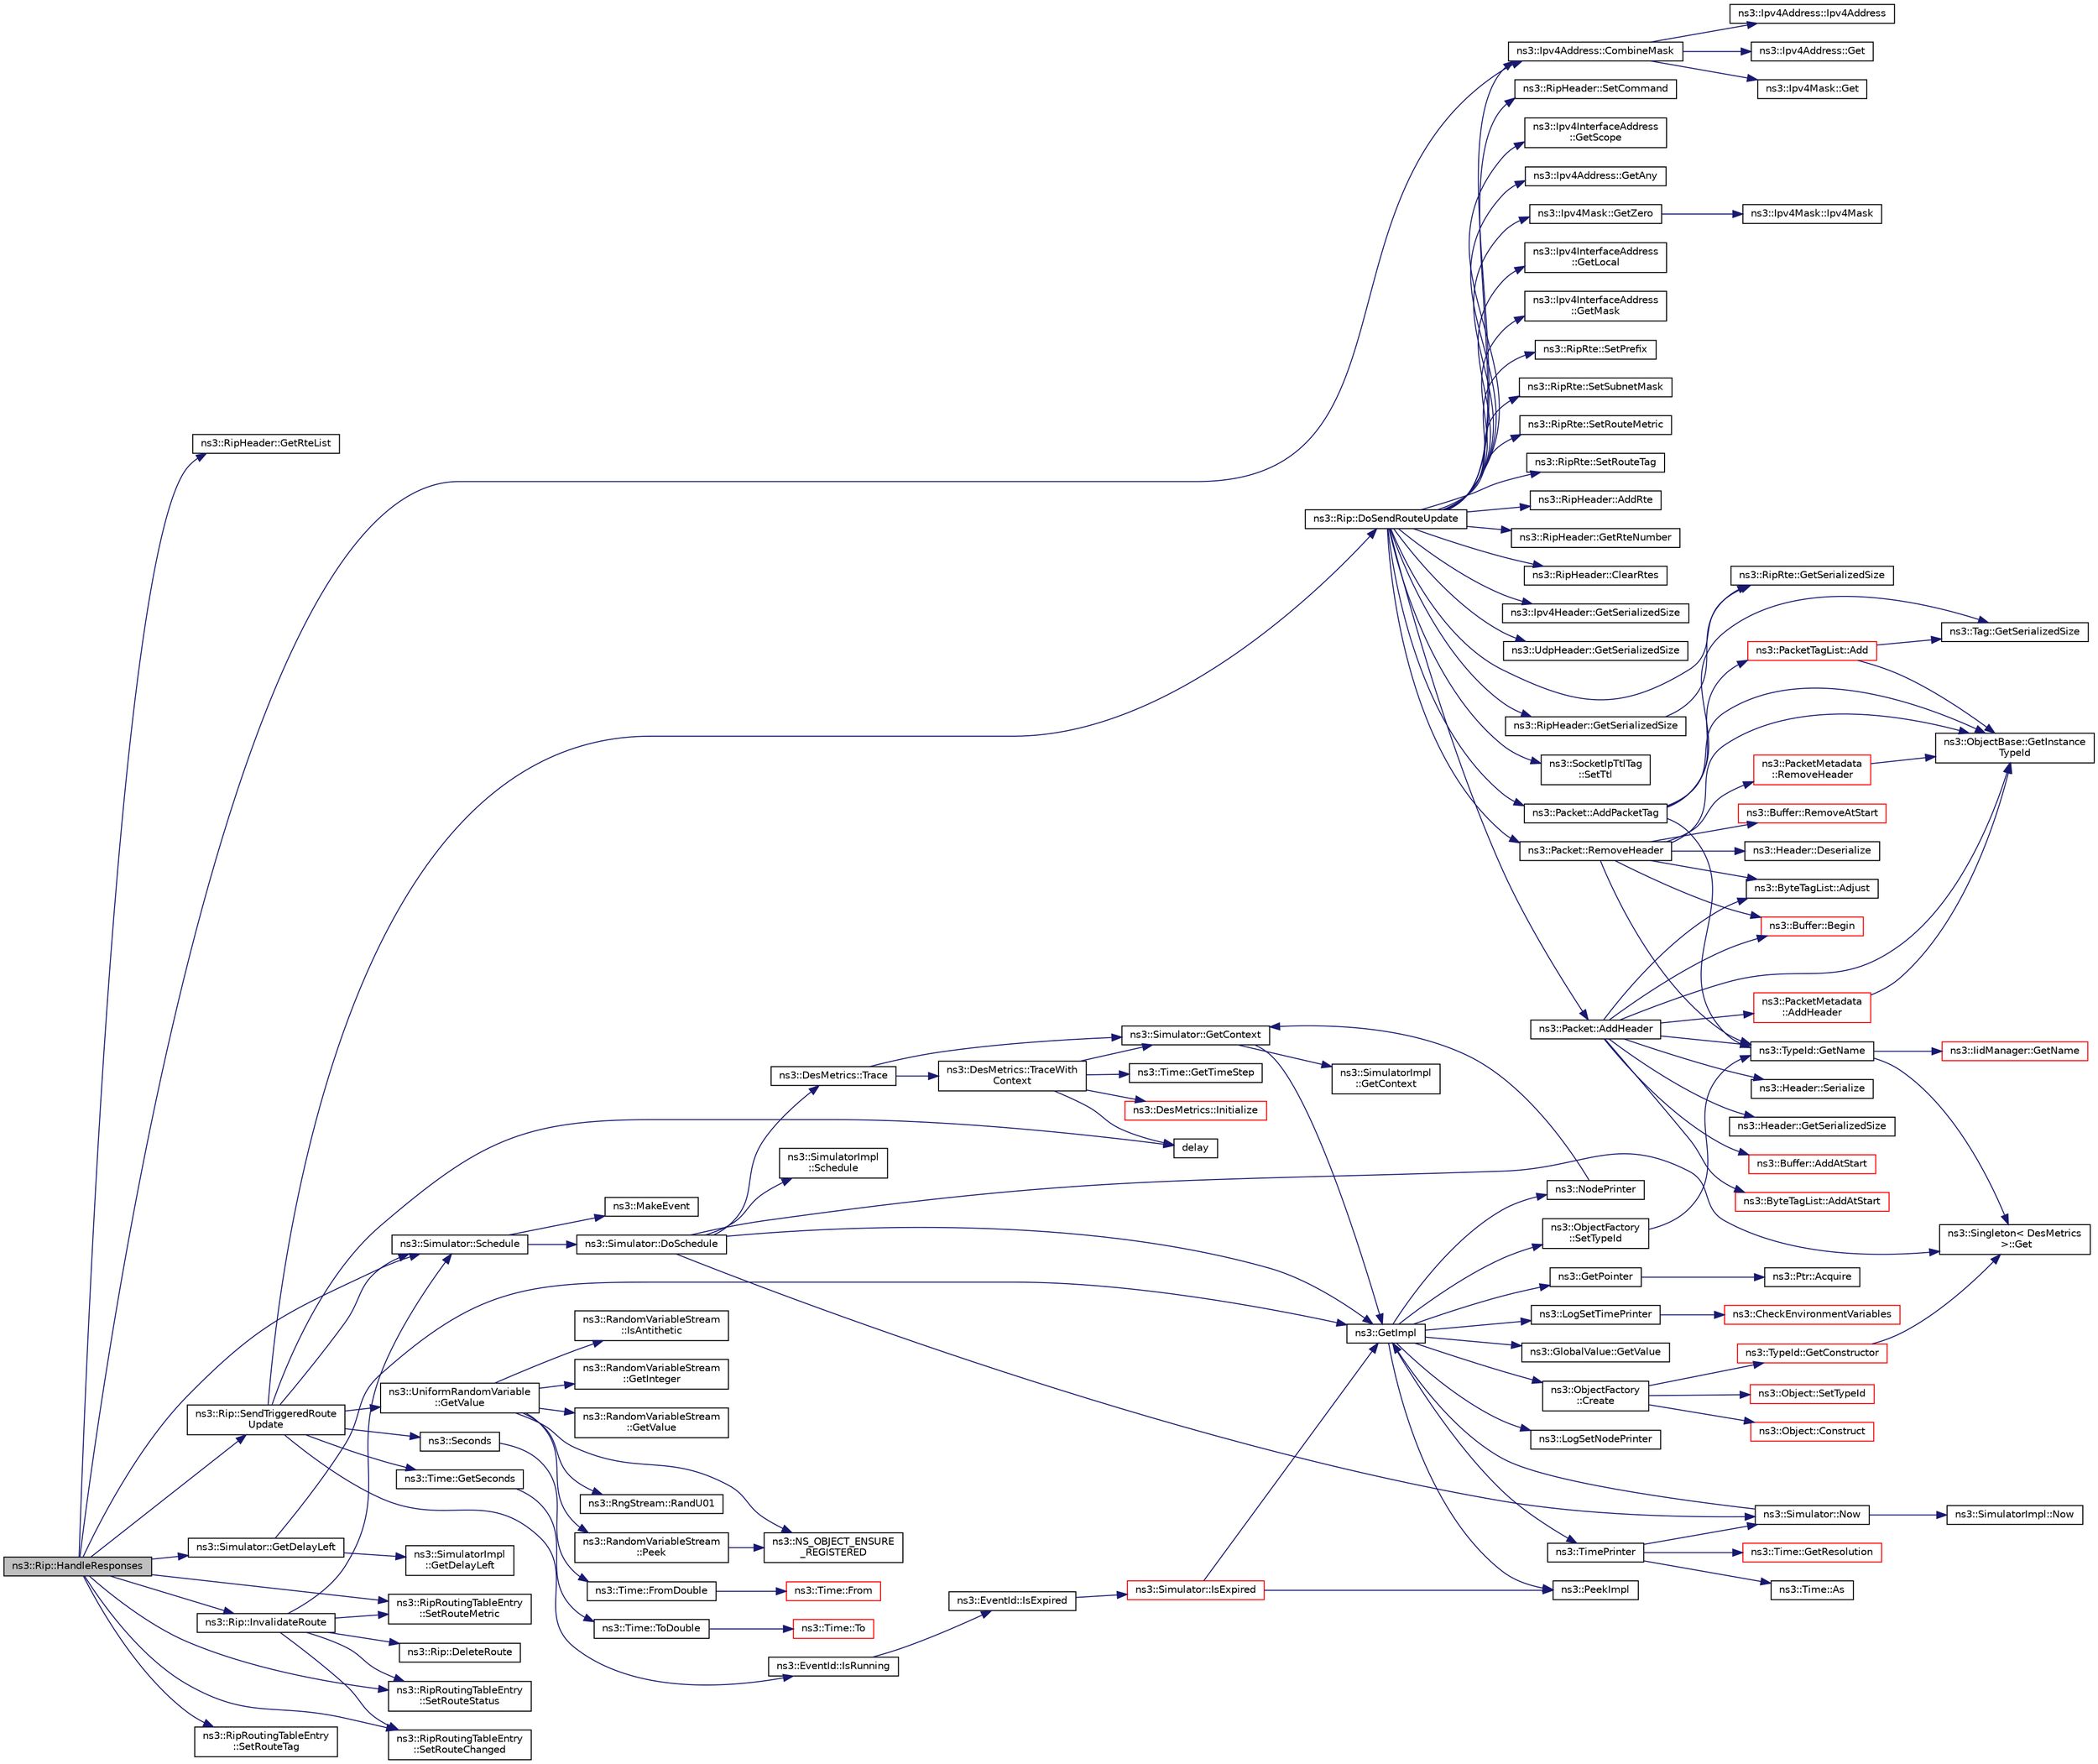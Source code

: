 digraph "ns3::Rip::HandleResponses"
{
  edge [fontname="Helvetica",fontsize="10",labelfontname="Helvetica",labelfontsize="10"];
  node [fontname="Helvetica",fontsize="10",shape=record];
  rankdir="LR";
  Node1 [label="ns3::Rip::HandleResponses",height=0.2,width=0.4,color="black", fillcolor="grey75", style="filled", fontcolor="black"];
  Node1 -> Node2 [color="midnightblue",fontsize="10",style="solid"];
  Node2 [label="ns3::RipHeader::GetRteList",height=0.2,width=0.4,color="black", fillcolor="white", style="filled",URL="$d2/d41/classns3_1_1RipHeader.html#a4046f3c5a7a1308e1529bc738a7e58ce",tooltip="Get the list of the RTEs included in the message. "];
  Node1 -> Node3 [color="midnightblue",fontsize="10",style="solid"];
  Node3 [label="ns3::Ipv4Address::CombineMask",height=0.2,width=0.4,color="black", fillcolor="white", style="filled",URL="$de/d55/classns3_1_1Ipv4Address.html#abc9bf1629800f0809d97dfd8b5c38bc7",tooltip="Combine this address with a network mask. "];
  Node3 -> Node4 [color="midnightblue",fontsize="10",style="solid"];
  Node4 [label="ns3::Ipv4Address::Ipv4Address",height=0.2,width=0.4,color="black", fillcolor="white", style="filled",URL="$de/d55/classns3_1_1Ipv4Address.html#aaabb51dd481f4b6908afd72affc49b20"];
  Node3 -> Node5 [color="midnightblue",fontsize="10",style="solid"];
  Node5 [label="ns3::Ipv4Address::Get",height=0.2,width=0.4,color="black", fillcolor="white", style="filled",URL="$de/d55/classns3_1_1Ipv4Address.html#ae65810a69898982e927b83660d3bc4d8"];
  Node3 -> Node6 [color="midnightblue",fontsize="10",style="solid"];
  Node6 [label="ns3::Ipv4Mask::Get",height=0.2,width=0.4,color="black", fillcolor="white", style="filled",URL="$d5/df8/classns3_1_1Ipv4Mask.html#ac557d10d9807bbc022ed64e2b929b2db"];
  Node1 -> Node7 [color="midnightblue",fontsize="10",style="solid"];
  Node7 [label="ns3::RipRoutingTableEntry\l::SetRouteMetric",height=0.2,width=0.4,color="black", fillcolor="white", style="filled",URL="$db/d65/classns3_1_1RipRoutingTableEntry.html#a0142d500046ef047a80ec00edbfac762",tooltip="Set the route metric. "];
  Node1 -> Node8 [color="midnightblue",fontsize="10",style="solid"];
  Node8 [label="ns3::Simulator::Schedule",height=0.2,width=0.4,color="black", fillcolor="white", style="filled",URL="$d7/deb/classns3_1_1Simulator.html#a671882c894a08af4a5e91181bf1eec13"];
  Node8 -> Node9 [color="midnightblue",fontsize="10",style="solid"];
  Node9 [label="ns3::Simulator::DoSchedule",height=0.2,width=0.4,color="black", fillcolor="white", style="filled",URL="$d7/deb/classns3_1_1Simulator.html#a47af23973938819bdc89cb2807e09ed5"];
  Node9 -> Node10 [color="midnightblue",fontsize="10",style="solid"];
  Node10 [label="ns3::Singleton\< DesMetrics\l \>::Get",height=0.2,width=0.4,color="black", fillcolor="white", style="filled",URL="$d8/d77/classns3_1_1Singleton.html#a80a2cd3c25a27ea72add7a9f7a141ffa"];
  Node9 -> Node11 [color="midnightblue",fontsize="10",style="solid"];
  Node11 [label="ns3::DesMetrics::Trace",height=0.2,width=0.4,color="black", fillcolor="white", style="filled",URL="$d5/d69/classns3_1_1DesMetrics.html#ab7c6c097412d0398affbc9f8d2643160"];
  Node11 -> Node12 [color="midnightblue",fontsize="10",style="solid"];
  Node12 [label="ns3::DesMetrics::TraceWith\lContext",height=0.2,width=0.4,color="black", fillcolor="white", style="filled",URL="$d5/d69/classns3_1_1DesMetrics.html#abc404d9eee92f4e8fd67f5d200490ed6"];
  Node12 -> Node13 [color="midnightblue",fontsize="10",style="solid"];
  Node13 [label="ns3::DesMetrics::Initialize",height=0.2,width=0.4,color="red", fillcolor="white", style="filled",URL="$d5/d69/classns3_1_1DesMetrics.html#a63bf3891d9fd2cf8c76b375b3db67756"];
  Node12 -> Node14 [color="midnightblue",fontsize="10",style="solid"];
  Node14 [label="ns3::Simulator::GetContext",height=0.2,width=0.4,color="black", fillcolor="white", style="filled",URL="$d7/deb/classns3_1_1Simulator.html#a8514b74ee2c42916b351b33c4a963bb0"];
  Node14 -> Node15 [color="midnightblue",fontsize="10",style="solid"];
  Node15 [label="ns3::GetImpl",height=0.2,width=0.4,color="black", fillcolor="white", style="filled",URL="$d4/d8b/group__simulator.html#ga42eb4eddad41528d4d99794a3dae3fd0",tooltip="Get the SimulatorImpl singleton. "];
  Node15 -> Node16 [color="midnightblue",fontsize="10",style="solid"];
  Node16 [label="ns3::PeekImpl",height=0.2,width=0.4,color="black", fillcolor="white", style="filled",URL="$d4/d8b/group__simulator.html#ga233c5c38de117e4e4a5a9cd168694792",tooltip="Get the static SimulatorImpl instance. "];
  Node15 -> Node17 [color="midnightblue",fontsize="10",style="solid"];
  Node17 [label="ns3::GlobalValue::GetValue",height=0.2,width=0.4,color="black", fillcolor="white", style="filled",URL="$dc/d02/classns3_1_1GlobalValue.html#aa33773cb952ba3c285a03ae2c4769b84"];
  Node15 -> Node18 [color="midnightblue",fontsize="10",style="solid"];
  Node18 [label="ns3::ObjectFactory\l::SetTypeId",height=0.2,width=0.4,color="black", fillcolor="white", style="filled",URL="$d5/d0d/classns3_1_1ObjectFactory.html#a77dcd099064038a1eb7a6b8251229ec3"];
  Node18 -> Node19 [color="midnightblue",fontsize="10",style="solid"];
  Node19 [label="ns3::TypeId::GetName",height=0.2,width=0.4,color="black", fillcolor="white", style="filled",URL="$d6/d11/classns3_1_1TypeId.html#aa3c41c79ae428b3cb396a9c6bb3ef314"];
  Node19 -> Node10 [color="midnightblue",fontsize="10",style="solid"];
  Node19 -> Node20 [color="midnightblue",fontsize="10",style="solid"];
  Node20 [label="ns3::IidManager::GetName",height=0.2,width=0.4,color="red", fillcolor="white", style="filled",URL="$d4/d1c/classns3_1_1IidManager.html#a5d68d0f0f44594dcdec239dbdb5bf53c"];
  Node15 -> Node21 [color="midnightblue",fontsize="10",style="solid"];
  Node21 [label="ns3::GetPointer",height=0.2,width=0.4,color="black", fillcolor="white", style="filled",URL="$d7/d2e/namespacens3.html#ab4e173cdfd43d17c1a40d5348510a670"];
  Node21 -> Node22 [color="midnightblue",fontsize="10",style="solid"];
  Node22 [label="ns3::Ptr::Acquire",height=0.2,width=0.4,color="black", fillcolor="white", style="filled",URL="$dc/d90/classns3_1_1Ptr.html#a9579b15e8c42dcdff5869d9d987562fb"];
  Node15 -> Node23 [color="midnightblue",fontsize="10",style="solid"];
  Node23 [label="ns3::ObjectFactory\l::Create",height=0.2,width=0.4,color="black", fillcolor="white", style="filled",URL="$d5/d0d/classns3_1_1ObjectFactory.html#a18152e93f0a6fe184ed7300cb31e9896"];
  Node23 -> Node24 [color="midnightblue",fontsize="10",style="solid"];
  Node24 [label="ns3::TypeId::GetConstructor",height=0.2,width=0.4,color="red", fillcolor="white", style="filled",URL="$d6/d11/classns3_1_1TypeId.html#ad9b0bc71ee7593a1ff23ff8d53938e95"];
  Node24 -> Node10 [color="midnightblue",fontsize="10",style="solid"];
  Node23 -> Node25 [color="midnightblue",fontsize="10",style="solid"];
  Node25 [label="ns3::Object::SetTypeId",height=0.2,width=0.4,color="red", fillcolor="white", style="filled",URL="$d9/d77/classns3_1_1Object.html#a19b1ebd8ec8fe404845e665880a6c5ad"];
  Node23 -> Node26 [color="midnightblue",fontsize="10",style="solid"];
  Node26 [label="ns3::Object::Construct",height=0.2,width=0.4,color="red", fillcolor="white", style="filled",URL="$d9/d77/classns3_1_1Object.html#a636e8411dc5228771f45c9b805d348fa"];
  Node15 -> Node27 [color="midnightblue",fontsize="10",style="solid"];
  Node27 [label="ns3::LogSetTimePrinter",height=0.2,width=0.4,color="black", fillcolor="white", style="filled",URL="$d7/d2e/namespacens3.html#acf6a1749b3febc5a6a5b2b8620138d80"];
  Node27 -> Node28 [color="midnightblue",fontsize="10",style="solid"];
  Node28 [label="ns3::CheckEnvironmentVariables",height=0.2,width=0.4,color="red", fillcolor="white", style="filled",URL="$d8/dff/group__logging.html#gacdc0bdeb2d8a90089d4fb09c4b8569ff"];
  Node15 -> Node29 [color="midnightblue",fontsize="10",style="solid"];
  Node29 [label="ns3::TimePrinter",height=0.2,width=0.4,color="black", fillcolor="white", style="filled",URL="$d8/dff/group__logging.html#gaaad3642e8247a056cd83001d805b0812"];
  Node29 -> Node30 [color="midnightblue",fontsize="10",style="solid"];
  Node30 [label="ns3::Time::GetResolution",height=0.2,width=0.4,color="red", fillcolor="white", style="filled",URL="$dc/d04/classns3_1_1Time.html#a1444f0f08b5e19f031157609e32fcf98"];
  Node29 -> Node31 [color="midnightblue",fontsize="10",style="solid"];
  Node31 [label="ns3::Simulator::Now",height=0.2,width=0.4,color="black", fillcolor="white", style="filled",URL="$d7/deb/classns3_1_1Simulator.html#ac3178fa975b419f7875e7105be122800"];
  Node31 -> Node15 [color="midnightblue",fontsize="10",style="solid"];
  Node31 -> Node32 [color="midnightblue",fontsize="10",style="solid"];
  Node32 [label="ns3::SimulatorImpl::Now",height=0.2,width=0.4,color="black", fillcolor="white", style="filled",URL="$d2/d19/classns3_1_1SimulatorImpl.html#aa516c50060846adc6fd316e83ef0797c"];
  Node29 -> Node33 [color="midnightblue",fontsize="10",style="solid"];
  Node33 [label="ns3::Time::As",height=0.2,width=0.4,color="black", fillcolor="white", style="filled",URL="$dc/d04/classns3_1_1Time.html#a0bb1110638ce9938248bd07865a328ab"];
  Node15 -> Node34 [color="midnightblue",fontsize="10",style="solid"];
  Node34 [label="ns3::LogSetNodePrinter",height=0.2,width=0.4,color="black", fillcolor="white", style="filled",URL="$d7/d2e/namespacens3.html#aa6e659ca357c8309352fa0f146793810"];
  Node15 -> Node35 [color="midnightblue",fontsize="10",style="solid"];
  Node35 [label="ns3::NodePrinter",height=0.2,width=0.4,color="black", fillcolor="white", style="filled",URL="$d8/dff/group__logging.html#gaaffbf70ff3766cd62b8bbd9b140d2a1b"];
  Node35 -> Node14 [color="midnightblue",fontsize="10",style="solid"];
  Node14 -> Node36 [color="midnightblue",fontsize="10",style="solid"];
  Node36 [label="ns3::SimulatorImpl\l::GetContext",height=0.2,width=0.4,color="black", fillcolor="white", style="filled",URL="$d2/d19/classns3_1_1SimulatorImpl.html#a8b66270c97766c0adb997e2535648557"];
  Node12 -> Node37 [color="midnightblue",fontsize="10",style="solid"];
  Node37 [label="ns3::Time::GetTimeStep",height=0.2,width=0.4,color="black", fillcolor="white", style="filled",URL="$dc/d04/classns3_1_1Time.html#a40a7025b73dac7d02f8a4e1e54eaa5b5"];
  Node12 -> Node38 [color="midnightblue",fontsize="10",style="solid"];
  Node38 [label="delay",height=0.2,width=0.4,color="black", fillcolor="white", style="filled",URL="$d8/d68/lte_2model_2fading-traces_2fading__trace__generator_8m.html#a7964e6aa8f61a9d28973c8267a606ad8"];
  Node11 -> Node14 [color="midnightblue",fontsize="10",style="solid"];
  Node9 -> Node31 [color="midnightblue",fontsize="10",style="solid"];
  Node9 -> Node15 [color="midnightblue",fontsize="10",style="solid"];
  Node9 -> Node39 [color="midnightblue",fontsize="10",style="solid"];
  Node39 [label="ns3::SimulatorImpl\l::Schedule",height=0.2,width=0.4,color="black", fillcolor="white", style="filled",URL="$d2/d19/classns3_1_1SimulatorImpl.html#a24eac97ca7dc0e64162e3596064cfb5c"];
  Node8 -> Node40 [color="midnightblue",fontsize="10",style="solid"];
  Node40 [label="ns3::MakeEvent",height=0.2,width=0.4,color="black", fillcolor="white", style="filled",URL="$d0/dac/group__makeeventfnptr.html#ga289a28a2497c18a9bd299e5e2014094b"];
  Node1 -> Node41 [color="midnightblue",fontsize="10",style="solid"];
  Node41 [label="ns3::Rip::InvalidateRoute",height=0.2,width=0.4,color="black", fillcolor="white", style="filled",URL="$d7/d2b/classns3_1_1Rip.html#a48b295877e349360bf978c250ae59083",tooltip="Invalidate a route. "];
  Node41 -> Node42 [color="midnightblue",fontsize="10",style="solid"];
  Node42 [label="ns3::RipRoutingTableEntry\l::SetRouteStatus",height=0.2,width=0.4,color="black", fillcolor="white", style="filled",URL="$db/d65/classns3_1_1RipRoutingTableEntry.html#a3ec44473d5fbeeddeb111fe9964d6adc",tooltip="Set the route status. "];
  Node41 -> Node7 [color="midnightblue",fontsize="10",style="solid"];
  Node41 -> Node43 [color="midnightblue",fontsize="10",style="solid"];
  Node43 [label="ns3::RipRoutingTableEntry\l::SetRouteChanged",height=0.2,width=0.4,color="black", fillcolor="white", style="filled",URL="$db/d65/classns3_1_1RipRoutingTableEntry.html#aa0914dbb327830d3d4e9f5707a0f1f5c",tooltip="Set the route as changed. "];
  Node41 -> Node8 [color="midnightblue",fontsize="10",style="solid"];
  Node41 -> Node44 [color="midnightblue",fontsize="10",style="solid"];
  Node44 [label="ns3::Rip::DeleteRoute",height=0.2,width=0.4,color="black", fillcolor="white", style="filled",URL="$d7/d2b/classns3_1_1Rip.html#a4613413ac628e8313c26d5ea6ed99761",tooltip="Delete a route. "];
  Node1 -> Node45 [color="midnightblue",fontsize="10",style="solid"];
  Node45 [label="ns3::Simulator::GetDelayLeft",height=0.2,width=0.4,color="black", fillcolor="white", style="filled",URL="$d7/deb/classns3_1_1Simulator.html#af2c7b4285454aa5062bd2df2bb7a7ab9"];
  Node45 -> Node15 [color="midnightblue",fontsize="10",style="solid"];
  Node45 -> Node46 [color="midnightblue",fontsize="10",style="solid"];
  Node46 [label="ns3::SimulatorImpl\l::GetDelayLeft",height=0.2,width=0.4,color="black", fillcolor="white", style="filled",URL="$d2/d19/classns3_1_1SimulatorImpl.html#a0a8e0885c0f98fa3e07ede4bcc79dccb"];
  Node1 -> Node42 [color="midnightblue",fontsize="10",style="solid"];
  Node1 -> Node47 [color="midnightblue",fontsize="10",style="solid"];
  Node47 [label="ns3::RipRoutingTableEntry\l::SetRouteTag",height=0.2,width=0.4,color="black", fillcolor="white", style="filled",URL="$db/d65/classns3_1_1RipRoutingTableEntry.html#a88b521fcfdef30fb7cf4ea977d03a0d7",tooltip="Set the route tag. "];
  Node1 -> Node43 [color="midnightblue",fontsize="10",style="solid"];
  Node1 -> Node48 [color="midnightblue",fontsize="10",style="solid"];
  Node48 [label="ns3::Rip::SendTriggeredRoute\lUpdate",height=0.2,width=0.4,color="black", fillcolor="white", style="filled",URL="$d7/d2b/classns3_1_1Rip.html#aee5d3efe6b4dbcd128018f49b981fd7c",tooltip="Send Triggered Routing Updates on all interfaces. "];
  Node48 -> Node49 [color="midnightblue",fontsize="10",style="solid"];
  Node49 [label="ns3::EventId::IsRunning",height=0.2,width=0.4,color="black", fillcolor="white", style="filled",URL="$d1/df8/classns3_1_1EventId.html#aabf8476d1a080c199ea0c6aa9ccea372"];
  Node49 -> Node50 [color="midnightblue",fontsize="10",style="solid"];
  Node50 [label="ns3::EventId::IsExpired",height=0.2,width=0.4,color="black", fillcolor="white", style="filled",URL="$d1/df8/classns3_1_1EventId.html#a5c30c92e7c1c34b4e8505cc07ed71b02"];
  Node50 -> Node51 [color="midnightblue",fontsize="10",style="solid"];
  Node51 [label="ns3::Simulator::IsExpired",height=0.2,width=0.4,color="red", fillcolor="white", style="filled",URL="$d7/deb/classns3_1_1Simulator.html#a83ac8425c319a29b64f6d3b2ffc61e9c"];
  Node51 -> Node16 [color="midnightblue",fontsize="10",style="solid"];
  Node51 -> Node15 [color="midnightblue",fontsize="10",style="solid"];
  Node48 -> Node38 [color="midnightblue",fontsize="10",style="solid"];
  Node48 -> Node52 [color="midnightblue",fontsize="10",style="solid"];
  Node52 [label="ns3::Seconds",height=0.2,width=0.4,color="black", fillcolor="white", style="filled",URL="$d1/dec/group__timecivil.html#ga33c34b816f8ff6628e33d5c8e9713b9e"];
  Node52 -> Node53 [color="midnightblue",fontsize="10",style="solid"];
  Node53 [label="ns3::Time::FromDouble",height=0.2,width=0.4,color="black", fillcolor="white", style="filled",URL="$dc/d04/classns3_1_1Time.html#a60e845f4a74e62495b86356afe604cb4"];
  Node53 -> Node54 [color="midnightblue",fontsize="10",style="solid"];
  Node54 [label="ns3::Time::From",height=0.2,width=0.4,color="red", fillcolor="white", style="filled",URL="$dc/d04/classns3_1_1Time.html#a34e4acc13d0e08cc8cb9cd3b838b9baf"];
  Node48 -> Node55 [color="midnightblue",fontsize="10",style="solid"];
  Node55 [label="ns3::UniformRandomVariable\l::GetValue",height=0.2,width=0.4,color="black", fillcolor="white", style="filled",URL="$d0/d5b/classns3_1_1UniformRandomVariable.html#a03822d8c86ac51e9aa83bbc73041386b",tooltip="Get the next random value, as a double in the specified range . "];
  Node55 -> Node56 [color="midnightblue",fontsize="10",style="solid"];
  Node56 [label="ns3::RandomVariableStream\l::Peek",height=0.2,width=0.4,color="black", fillcolor="white", style="filled",URL="$dc/daa/classns3_1_1RandomVariableStream.html#ac5aa8d691c061bcc88a909dc9b479222",tooltip="Get the pointer to the underlying RNG stream. "];
  Node56 -> Node57 [color="midnightblue",fontsize="10",style="solid"];
  Node57 [label="ns3::NS_OBJECT_ENSURE\l_REGISTERED",height=0.2,width=0.4,color="black", fillcolor="white", style="filled",URL="$d7/d2e/namespacens3.html#ac633cbd86ee5879afd4312a843a9ff8c"];
  Node55 -> Node58 [color="midnightblue",fontsize="10",style="solid"];
  Node58 [label="ns3::RngStream::RandU01",height=0.2,width=0.4,color="black", fillcolor="white", style="filled",URL="$da/d35/classns3_1_1RngStream.html#a46be36426b8bc712e9de468b63558c22"];
  Node55 -> Node59 [color="midnightblue",fontsize="10",style="solid"];
  Node59 [label="ns3::RandomVariableStream\l::IsAntithetic",height=0.2,width=0.4,color="black", fillcolor="white", style="filled",URL="$dc/daa/classns3_1_1RandomVariableStream.html#a7bf5175d624b14bd023f8c4f78bc5fd7",tooltip="Check if antithetic values will be generated. "];
  Node55 -> Node60 [color="midnightblue",fontsize="10",style="solid"];
  Node60 [label="ns3::RandomVariableStream\l::GetInteger",height=0.2,width=0.4,color="black", fillcolor="white", style="filled",URL="$dc/daa/classns3_1_1RandomVariableStream.html#a66cd94e6305ce7f000f1a9ff0fcb9aef",tooltip="Get the next random value as an integer drawn from the distribution. "];
  Node55 -> Node61 [color="midnightblue",fontsize="10",style="solid"];
  Node61 [label="ns3::RandomVariableStream\l::GetValue",height=0.2,width=0.4,color="black", fillcolor="white", style="filled",URL="$dc/daa/classns3_1_1RandomVariableStream.html#a4fa5944dc4cb11544e661ed23072b36c",tooltip="Get the next random value as a double drawn from the distribution. "];
  Node55 -> Node57 [color="midnightblue",fontsize="10",style="solid"];
  Node48 -> Node62 [color="midnightblue",fontsize="10",style="solid"];
  Node62 [label="ns3::Time::GetSeconds",height=0.2,width=0.4,color="black", fillcolor="white", style="filled",URL="$dc/d04/classns3_1_1Time.html#a8f20d5c3b0902d7b4320982f340b57c8"];
  Node62 -> Node63 [color="midnightblue",fontsize="10",style="solid"];
  Node63 [label="ns3::Time::ToDouble",height=0.2,width=0.4,color="black", fillcolor="white", style="filled",URL="$dc/d04/classns3_1_1Time.html#a5fc320666cc3f9b379e64e9263e332b3"];
  Node63 -> Node64 [color="midnightblue",fontsize="10",style="solid"];
  Node64 [label="ns3::Time::To",height=0.2,width=0.4,color="red", fillcolor="white", style="filled",URL="$dc/d04/classns3_1_1Time.html#a04904d9cb915f816b62df3d4e65ce78c"];
  Node48 -> Node8 [color="midnightblue",fontsize="10",style="solid"];
  Node48 -> Node65 [color="midnightblue",fontsize="10",style="solid"];
  Node65 [label="ns3::Rip::DoSendRouteUpdate",height=0.2,width=0.4,color="black", fillcolor="white", style="filled",URL="$d7/d2b/classns3_1_1Rip.html#a106f73869862c38c070faec379542e05",tooltip="Send Routing Updates on all interfaces. "];
  Node65 -> Node66 [color="midnightblue",fontsize="10",style="solid"];
  Node66 [label="ns3::Ipv4Header::GetSerializedSize",height=0.2,width=0.4,color="black", fillcolor="white", style="filled",URL="$d9/df1/classns3_1_1Ipv4Header.html#a5bcd2cd5629c4818816be510bbd0d112"];
  Node65 -> Node67 [color="midnightblue",fontsize="10",style="solid"];
  Node67 [label="ns3::UdpHeader::GetSerializedSize",height=0.2,width=0.4,color="black", fillcolor="white", style="filled",URL="$d3/dc4/classns3_1_1UdpHeader.html#a1546301b5c5d2f77045011f44b870cd3"];
  Node65 -> Node68 [color="midnightblue",fontsize="10",style="solid"];
  Node68 [label="ns3::RipHeader::GetSerializedSize",height=0.2,width=0.4,color="black", fillcolor="white", style="filled",URL="$d2/d41/classns3_1_1RipHeader.html#ae532554fb15b47003a7b6749038e1d5a",tooltip="Get the serialized size of the packet. "];
  Node68 -> Node69 [color="midnightblue",fontsize="10",style="solid"];
  Node69 [label="ns3::RipRte::GetSerializedSize",height=0.2,width=0.4,color="black", fillcolor="white", style="filled",URL="$db/dfe/classns3_1_1RipRte.html#a1b8a2bdfc0aedcdb9666d5f81676eb3c",tooltip="Get the serialized size of the packet. "];
  Node65 -> Node69 [color="midnightblue",fontsize="10",style="solid"];
  Node65 -> Node70 [color="midnightblue",fontsize="10",style="solid"];
  Node70 [label="ns3::SocketIpTtlTag\l::SetTtl",height=0.2,width=0.4,color="black", fillcolor="white", style="filled",URL="$df/db8/classns3_1_1SocketIpTtlTag.html#a48f236b4dde3533b9ab16372cf6c5237",tooltip="Set the tag&#39;s TTL. "];
  Node65 -> Node71 [color="midnightblue",fontsize="10",style="solid"];
  Node71 [label="ns3::Packet::AddPacketTag",height=0.2,width=0.4,color="black", fillcolor="white", style="filled",URL="$dd/d7a/classns3_1_1Packet.html#a7400b8655852f5271c5957250d0141af",tooltip="Add a packet tag. "];
  Node71 -> Node72 [color="midnightblue",fontsize="10",style="solid"];
  Node72 [label="ns3::ObjectBase::GetInstance\lTypeId",height=0.2,width=0.4,color="black", fillcolor="white", style="filled",URL="$d2/dac/classns3_1_1ObjectBase.html#abe5b43a6f5b99a92a4c3122db31f06fb"];
  Node71 -> Node19 [color="midnightblue",fontsize="10",style="solid"];
  Node71 -> Node73 [color="midnightblue",fontsize="10",style="solid"];
  Node73 [label="ns3::Tag::GetSerializedSize",height=0.2,width=0.4,color="black", fillcolor="white", style="filled",URL="$d0/d79/classns3_1_1Tag.html#a01c8efdea943fd8cce2ef5d4d67eefa6"];
  Node71 -> Node74 [color="midnightblue",fontsize="10",style="solid"];
  Node74 [label="ns3::PacketTagList::Add",height=0.2,width=0.4,color="red", fillcolor="white", style="filled",URL="$dd/d19/classns3_1_1PacketTagList.html#a37f008b6f336f3ac6232d558b93e8a6e"];
  Node74 -> Node72 [color="midnightblue",fontsize="10",style="solid"];
  Node74 -> Node73 [color="midnightblue",fontsize="10",style="solid"];
  Node65 -> Node75 [color="midnightblue",fontsize="10",style="solid"];
  Node75 [label="ns3::RipHeader::SetCommand",height=0.2,width=0.4,color="black", fillcolor="white", style="filled",URL="$d2/d41/classns3_1_1RipHeader.html#a8c19b80a57e0f5120e280225cf062b2a",tooltip="Set the command. "];
  Node65 -> Node76 [color="midnightblue",fontsize="10",style="solid"];
  Node76 [label="ns3::Ipv4InterfaceAddress\l::GetScope",height=0.2,width=0.4,color="black", fillcolor="white", style="filled",URL="$d4/d16/classns3_1_1Ipv4InterfaceAddress.html#afe80259f5353bbb4bee676a0accba612",tooltip="Get address scope. "];
  Node65 -> Node77 [color="midnightblue",fontsize="10",style="solid"];
  Node77 [label="ns3::Ipv4Address::GetAny",height=0.2,width=0.4,color="black", fillcolor="white", style="filled",URL="$de/d55/classns3_1_1Ipv4Address.html#a7a39b330c8e701183a411d5779fca1a4"];
  Node65 -> Node78 [color="midnightblue",fontsize="10",style="solid"];
  Node78 [label="ns3::Ipv4Mask::GetZero",height=0.2,width=0.4,color="black", fillcolor="white", style="filled",URL="$d5/df8/classns3_1_1Ipv4Mask.html#ac2dda492011ede8350008d753d278998"];
  Node78 -> Node79 [color="midnightblue",fontsize="10",style="solid"];
  Node79 [label="ns3::Ipv4Mask::Ipv4Mask",height=0.2,width=0.4,color="black", fillcolor="white", style="filled",URL="$d5/df8/classns3_1_1Ipv4Mask.html#a4f877fcb3423f63debab168c83213627"];
  Node65 -> Node80 [color="midnightblue",fontsize="10",style="solid"];
  Node80 [label="ns3::Ipv4InterfaceAddress\l::GetLocal",height=0.2,width=0.4,color="black", fillcolor="white", style="filled",URL="$d4/d16/classns3_1_1Ipv4InterfaceAddress.html#a716a425049f48b9fe6e38868b1f413f6",tooltip="Get the local address. "];
  Node65 -> Node3 [color="midnightblue",fontsize="10",style="solid"];
  Node65 -> Node81 [color="midnightblue",fontsize="10",style="solid"];
  Node81 [label="ns3::Ipv4InterfaceAddress\l::GetMask",height=0.2,width=0.4,color="black", fillcolor="white", style="filled",URL="$d4/d16/classns3_1_1Ipv4InterfaceAddress.html#a6b854be0dc6cd68dacaea8b8037cbc62",tooltip="Get the network mask. "];
  Node65 -> Node82 [color="midnightblue",fontsize="10",style="solid"];
  Node82 [label="ns3::RipRte::SetPrefix",height=0.2,width=0.4,color="black", fillcolor="white", style="filled",URL="$db/dfe/classns3_1_1RipRte.html#a3c90b708b76c43b686c76d63fbc7422e",tooltip="Set the prefix. "];
  Node65 -> Node83 [color="midnightblue",fontsize="10",style="solid"];
  Node83 [label="ns3::RipRte::SetSubnetMask",height=0.2,width=0.4,color="black", fillcolor="white", style="filled",URL="$db/dfe/classns3_1_1RipRte.html#a0b806b2874053eed903b2d4286c37bbd",tooltip="Set the subnet mask. "];
  Node65 -> Node84 [color="midnightblue",fontsize="10",style="solid"];
  Node84 [label="ns3::RipRte::SetRouteMetric",height=0.2,width=0.4,color="black", fillcolor="white", style="filled",URL="$db/dfe/classns3_1_1RipRte.html#a1ca87124272e6d326588ff5cdb0d03de",tooltip="Set the route metric. "];
  Node65 -> Node85 [color="midnightblue",fontsize="10",style="solid"];
  Node85 [label="ns3::RipRte::SetRouteTag",height=0.2,width=0.4,color="black", fillcolor="white", style="filled",URL="$db/dfe/classns3_1_1RipRte.html#ad01bfc28a5ca8c42fb847410de179a66",tooltip="Set the route tag. "];
  Node65 -> Node86 [color="midnightblue",fontsize="10",style="solid"];
  Node86 [label="ns3::RipHeader::AddRte",height=0.2,width=0.4,color="black", fillcolor="white", style="filled",URL="$d2/d41/classns3_1_1RipHeader.html#a6c32234456f7341b66b3f7be38ccb249",tooltip="Add a RTE to the message. "];
  Node65 -> Node87 [color="midnightblue",fontsize="10",style="solid"];
  Node87 [label="ns3::RipHeader::GetRteNumber",height=0.2,width=0.4,color="black", fillcolor="white", style="filled",URL="$d2/d41/classns3_1_1RipHeader.html#ae2dc200bb100ca5f34e4a6918a93b50b",tooltip="Get the number of RTE included in the message. "];
  Node65 -> Node88 [color="midnightblue",fontsize="10",style="solid"];
  Node88 [label="ns3::Packet::AddHeader",height=0.2,width=0.4,color="black", fillcolor="white", style="filled",URL="$dd/d7a/classns3_1_1Packet.html#a465108c595a0bc592095cbcab1832ed8",tooltip="Add header to this packet. "];
  Node88 -> Node89 [color="midnightblue",fontsize="10",style="solid"];
  Node89 [label="ns3::Header::GetSerializedSize",height=0.2,width=0.4,color="black", fillcolor="white", style="filled",URL="$d6/dae/classns3_1_1Header.html#a6ef0497eabc1b1fb0ad42738eb73f934"];
  Node88 -> Node72 [color="midnightblue",fontsize="10",style="solid"];
  Node88 -> Node19 [color="midnightblue",fontsize="10",style="solid"];
  Node88 -> Node90 [color="midnightblue",fontsize="10",style="solid"];
  Node90 [label="ns3::Buffer::AddAtStart",height=0.2,width=0.4,color="red", fillcolor="white", style="filled",URL="$da/d85/classns3_1_1Buffer.html#a8abd8164c3671d3dadc98fc66fade7b1"];
  Node88 -> Node91 [color="midnightblue",fontsize="10",style="solid"];
  Node91 [label="ns3::ByteTagList::Adjust",height=0.2,width=0.4,color="black", fillcolor="white", style="filled",URL="$dd/d64/classns3_1_1ByteTagList.html#a1fec06d7e6daaf8039cf2a148e4090f2"];
  Node88 -> Node92 [color="midnightblue",fontsize="10",style="solid"];
  Node92 [label="ns3::ByteTagList::AddAtStart",height=0.2,width=0.4,color="red", fillcolor="white", style="filled",URL="$dd/d64/classns3_1_1ByteTagList.html#acb4563fbe4299c55af41ba7a166b71d5"];
  Node88 -> Node93 [color="midnightblue",fontsize="10",style="solid"];
  Node93 [label="ns3::Header::Serialize",height=0.2,width=0.4,color="black", fillcolor="white", style="filled",URL="$d6/dae/classns3_1_1Header.html#afb61f1aac69ff8349a6bfe521fab5404"];
  Node88 -> Node94 [color="midnightblue",fontsize="10",style="solid"];
  Node94 [label="ns3::Buffer::Begin",height=0.2,width=0.4,color="red", fillcolor="white", style="filled",URL="$da/d85/classns3_1_1Buffer.html#a893d4bf50df13e730b6cd0fda91b967f"];
  Node88 -> Node95 [color="midnightblue",fontsize="10",style="solid"];
  Node95 [label="ns3::PacketMetadata\l::AddHeader",height=0.2,width=0.4,color="red", fillcolor="white", style="filled",URL="$d1/db1/classns3_1_1PacketMetadata.html#abdce736c4c5f647242f0808c0d2f9249",tooltip="Add an header. "];
  Node95 -> Node72 [color="midnightblue",fontsize="10",style="solid"];
  Node65 -> Node96 [color="midnightblue",fontsize="10",style="solid"];
  Node96 [label="ns3::Packet::RemoveHeader",height=0.2,width=0.4,color="black", fillcolor="white", style="filled",URL="$dd/d7a/classns3_1_1Packet.html#a0961eccf975d75f902d40956c93ba63e",tooltip="Deserialize and remove the header from the internal buffer. "];
  Node96 -> Node97 [color="midnightblue",fontsize="10",style="solid"];
  Node97 [label="ns3::Header::Deserialize",height=0.2,width=0.4,color="black", fillcolor="white", style="filled",URL="$d6/dae/classns3_1_1Header.html#a78be9400bb66b2a8543606f395ef5396"];
  Node96 -> Node94 [color="midnightblue",fontsize="10",style="solid"];
  Node96 -> Node72 [color="midnightblue",fontsize="10",style="solid"];
  Node96 -> Node19 [color="midnightblue",fontsize="10",style="solid"];
  Node96 -> Node98 [color="midnightblue",fontsize="10",style="solid"];
  Node98 [label="ns3::Buffer::RemoveAtStart",height=0.2,width=0.4,color="red", fillcolor="white", style="filled",URL="$da/d85/classns3_1_1Buffer.html#adeecbb3e8f518aec6fee0437578ade4b"];
  Node96 -> Node91 [color="midnightblue",fontsize="10",style="solid"];
  Node96 -> Node99 [color="midnightblue",fontsize="10",style="solid"];
  Node99 [label="ns3::PacketMetadata\l::RemoveHeader",height=0.2,width=0.4,color="red", fillcolor="white", style="filled",URL="$d1/db1/classns3_1_1PacketMetadata.html#afa8a589ec783d4998516d7f39f21242d",tooltip="Remove an header. "];
  Node99 -> Node72 [color="midnightblue",fontsize="10",style="solid"];
  Node65 -> Node100 [color="midnightblue",fontsize="10",style="solid"];
  Node100 [label="ns3::RipHeader::ClearRtes",height=0.2,width=0.4,color="black", fillcolor="white", style="filled",URL="$d2/d41/classns3_1_1RipHeader.html#ab1c9854e4490e4edf68532e4d44bfdf2",tooltip="Clear all the RTEs from the header. "];
}
